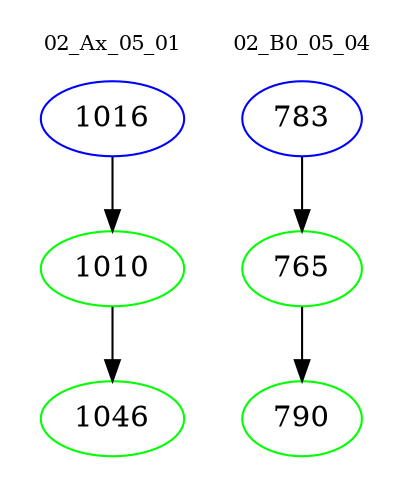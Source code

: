 digraph{
subgraph cluster_0 {
color = white
label = "02_Ax_05_01";
fontsize=10;
T0_1016 [label="1016", color="blue"]
T0_1016 -> T0_1010 [color="black"]
T0_1010 [label="1010", color="green"]
T0_1010 -> T0_1046 [color="black"]
T0_1046 [label="1046", color="green"]
}
subgraph cluster_1 {
color = white
label = "02_B0_05_04";
fontsize=10;
T1_783 [label="783", color="blue"]
T1_783 -> T1_765 [color="black"]
T1_765 [label="765", color="green"]
T1_765 -> T1_790 [color="black"]
T1_790 [label="790", color="green"]
}
}
